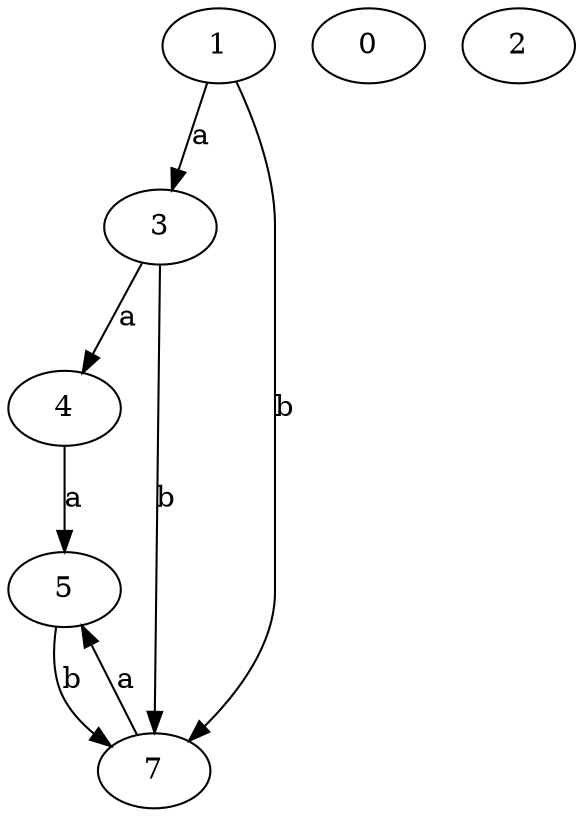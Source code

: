 strict digraph  {
3;
4;
5;
0;
1;
2;
7;
3 -> 4  [label=a];
3 -> 7  [label=b];
4 -> 5  [label=a];
5 -> 7  [label=b];
1 -> 3  [label=a];
1 -> 7  [label=b];
7 -> 5  [label=a];
}
